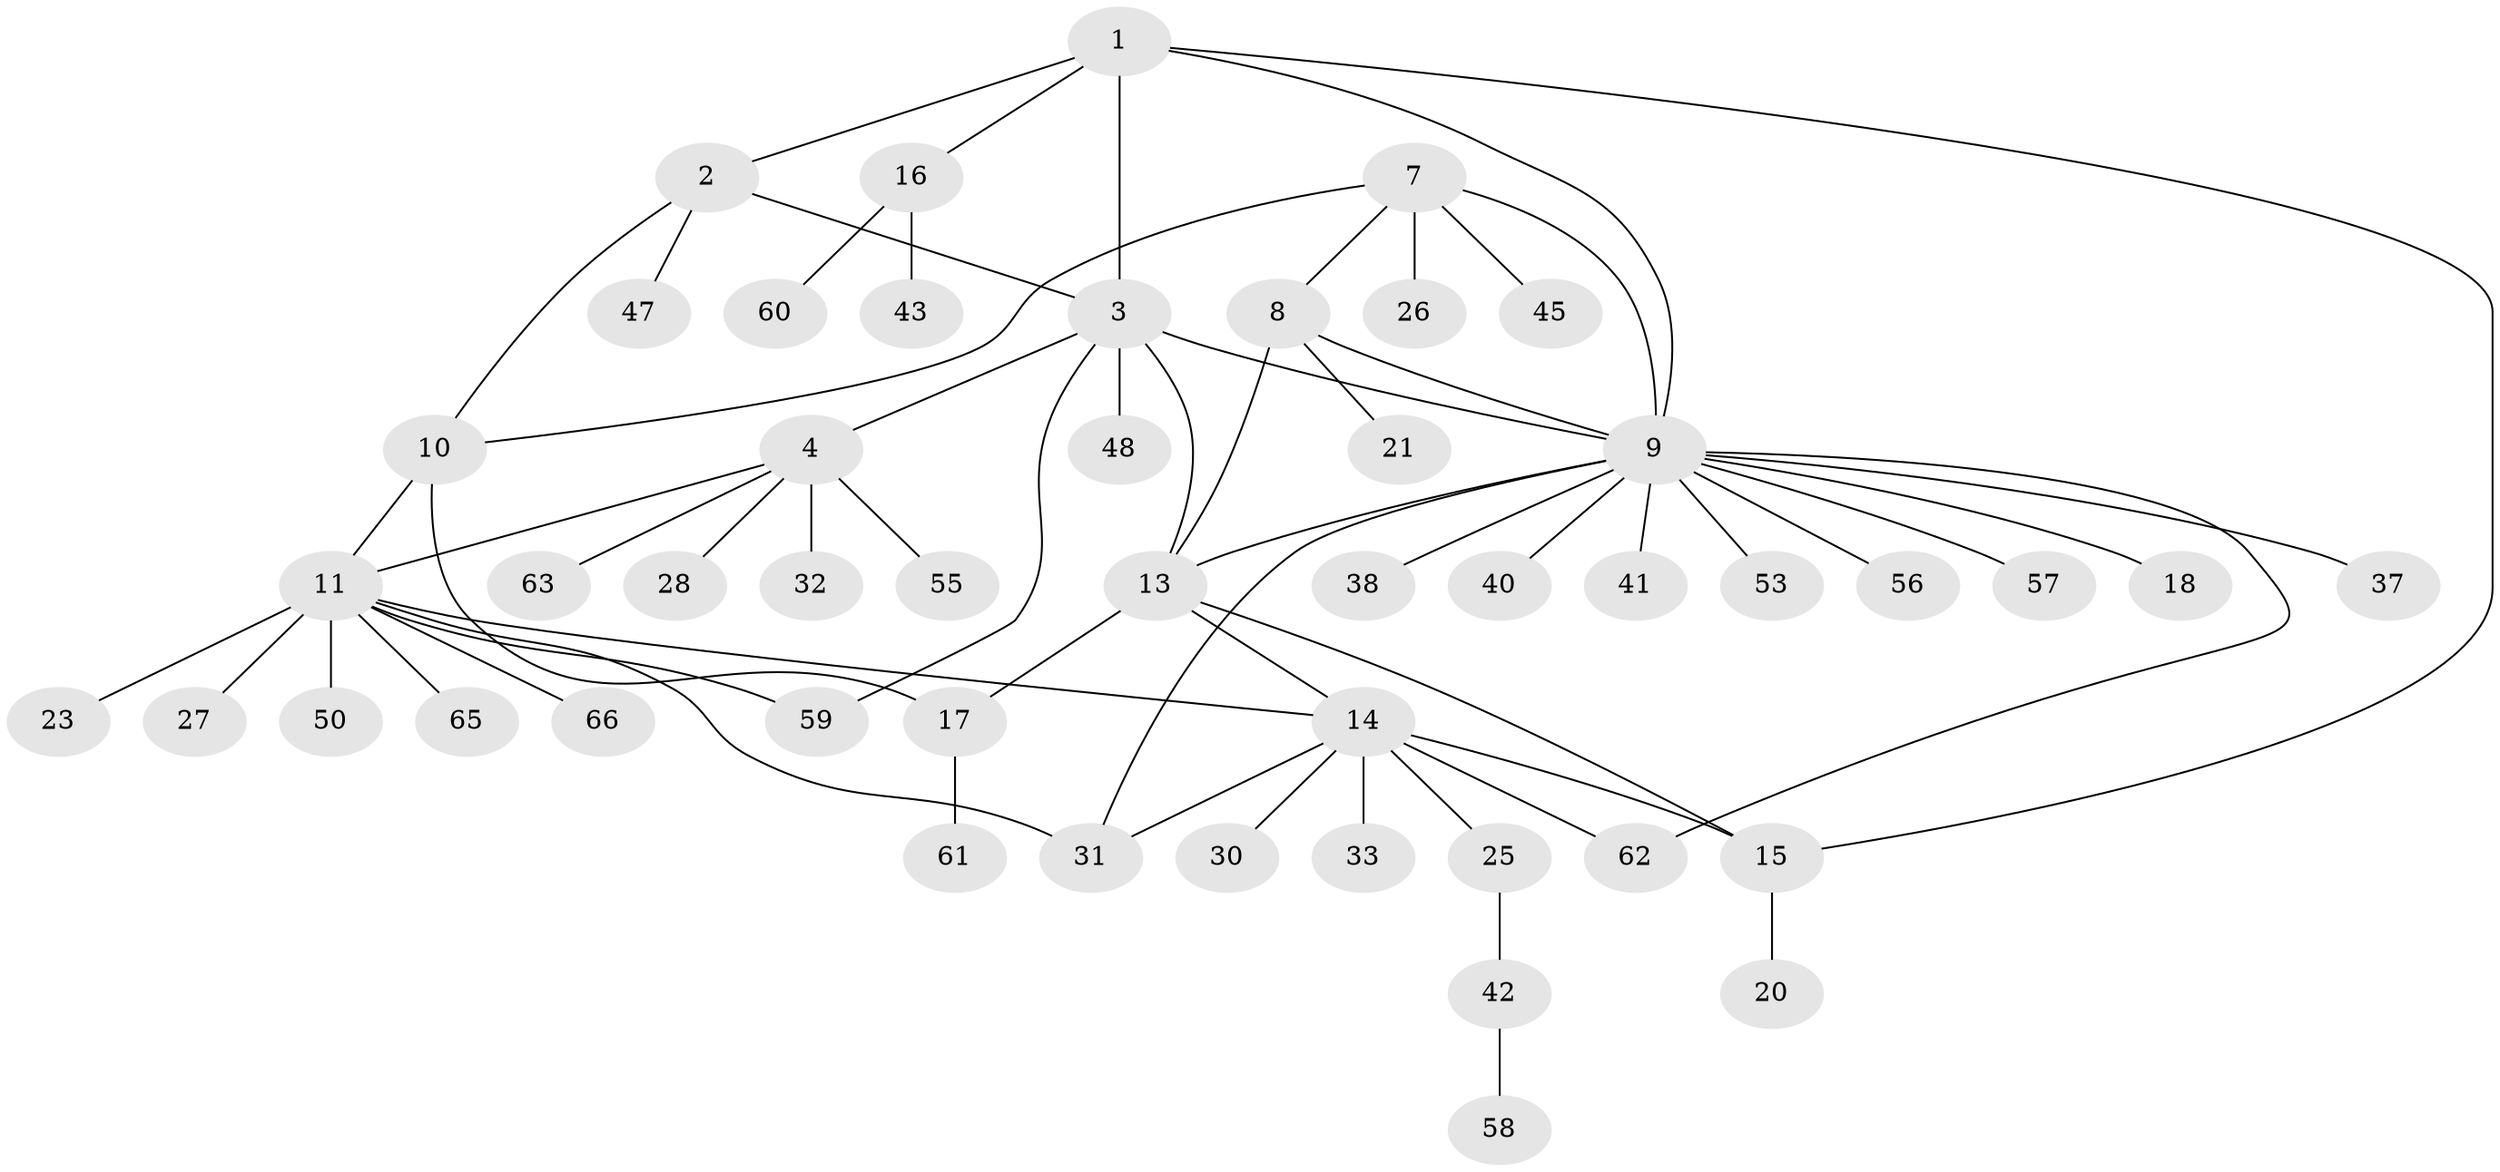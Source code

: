 // original degree distribution, {6: 0.05970149253731343, 5: 0.07462686567164178, 3: 0.08955223880597014, 7: 0.029850746268656716, 15: 0.014925373134328358, 9: 0.014925373134328358, 4: 0.029850746268656716, 1: 0.582089552238806, 2: 0.1044776119402985}
// Generated by graph-tools (version 1.1) at 2025/42/03/06/25 10:42:08]
// undirected, 48 vertices, 62 edges
graph export_dot {
graph [start="1"]
  node [color=gray90,style=filled];
  1 [super="+44"];
  2 [super="+39"];
  3 [super="+5"];
  4 [super="+6"];
  7 [super="+19"];
  8 [super="+34"];
  9 [super="+51"];
  10;
  11 [super="+12"];
  13 [super="+49"];
  14 [super="+22"];
  15 [super="+24"];
  16 [super="+64"];
  17 [super="+35"];
  18;
  20;
  21;
  23;
  25 [super="+29"];
  26 [super="+52"];
  27 [super="+67"];
  28;
  30;
  31 [super="+36"];
  32;
  33;
  37;
  38;
  40;
  41;
  42 [super="+46"];
  43;
  45;
  47;
  48 [super="+54"];
  50;
  53;
  55;
  56;
  57;
  58;
  59;
  60;
  61;
  62;
  63;
  65;
  66;
  1 -- 2;
  1 -- 3;
  1 -- 9;
  1 -- 15;
  1 -- 16;
  2 -- 3;
  2 -- 10;
  2 -- 47;
  3 -- 48;
  3 -- 4 [weight=2];
  3 -- 9;
  3 -- 59;
  3 -- 13;
  4 -- 28;
  4 -- 32;
  4 -- 55;
  4 -- 63;
  4 -- 11;
  7 -- 8;
  7 -- 9;
  7 -- 10;
  7 -- 26;
  7 -- 45;
  8 -- 9;
  8 -- 13;
  8 -- 21;
  9 -- 18;
  9 -- 37;
  9 -- 38;
  9 -- 40;
  9 -- 41;
  9 -- 53;
  9 -- 56;
  9 -- 57;
  9 -- 62;
  9 -- 31;
  9 -- 13;
  10 -- 11 [weight=2];
  10 -- 17;
  11 -- 14;
  11 -- 23;
  11 -- 31;
  11 -- 50;
  11 -- 59;
  11 -- 65;
  11 -- 66;
  11 -- 27;
  13 -- 14;
  13 -- 15;
  13 -- 17;
  14 -- 15;
  14 -- 25;
  14 -- 30;
  14 -- 31;
  14 -- 33;
  14 -- 62;
  15 -- 20;
  16 -- 43;
  16 -- 60;
  17 -- 61;
  25 -- 42;
  42 -- 58;
}
